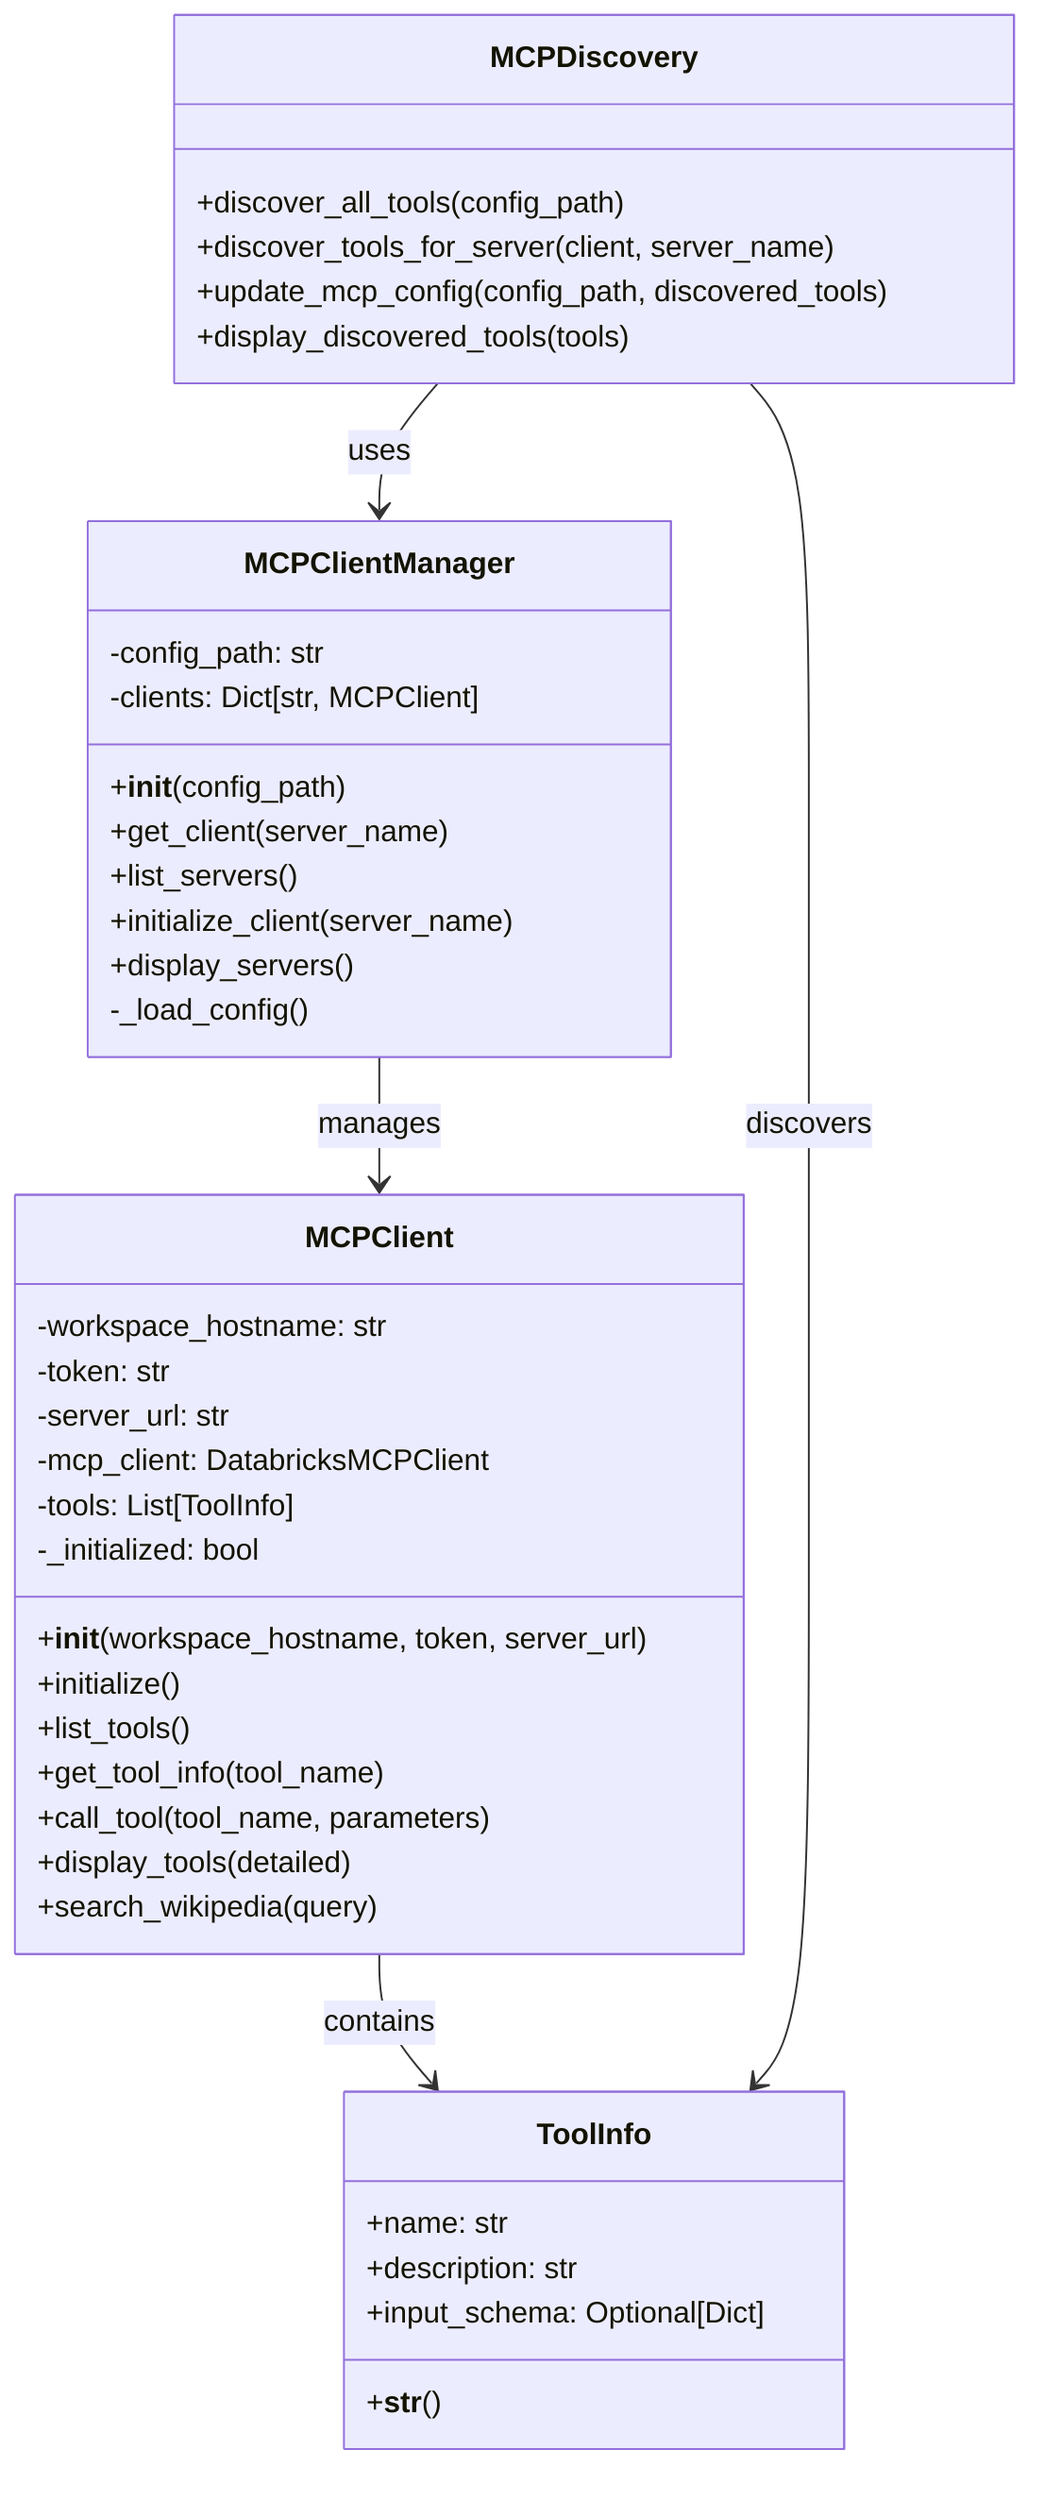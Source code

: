 classDiagram
    class MCPClientManager {
        -config_path: str
        -clients: Dict[str, MCPClient]
        +__init__(config_path)
        +get_client(server_name)
        +list_servers()
        +initialize_client(server_name)
        +display_servers()
        -_load_config()
    }
    
    class MCPClient {
        -workspace_hostname: str
        -token: str
        -server_url: str
        -mcp_client: DatabricksMCPClient
        -tools: List[ToolInfo]
        -_initialized: bool
        +__init__(workspace_hostname, token, server_url)
        +initialize()
        +list_tools()
        +get_tool_info(tool_name)
        +call_tool(tool_name, parameters)
        +display_tools(detailed)
        +search_wikipedia(query)
    }
    
    class ToolInfo {
        +name: str
        +description: str
        +input_schema: Optional[Dict]
        +__str__()
    }
    
    class MCPDiscovery {
        +discover_all_tools(config_path)
        +discover_tools_for_server(client, server_name)
        +update_mcp_config(config_path, discovered_tools)
        +display_discovered_tools(tools)
    }
    
    MCPClientManager --> MCPClient : manages
    MCPClient --> ToolInfo : contains
    MCPDiscovery --> MCPClientManager : uses
    MCPDiscovery --> ToolInfo : discovers